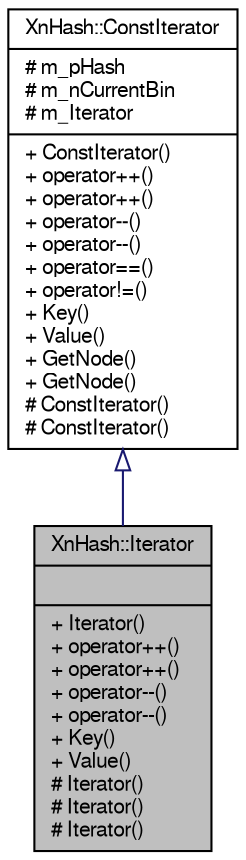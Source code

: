 digraph G
{
  edge [fontname="FreeSans",fontsize="10",labelfontname="FreeSans",labelfontsize="10"];
  node [fontname="FreeSans",fontsize="10",shape=record];
  Node1 [label="{XnHash::Iterator\n||+ Iterator()\l+ operator++()\l+ operator++()\l+ operator--()\l+ operator--()\l+ Key()\l+ Value()\l# Iterator()\l# Iterator()\l# Iterator()\l}",height=0.2,width=0.4,color="black", fillcolor="grey75", style="filled" fontcolor="black"];
  Node2 -> Node1 [dir=back,color="midnightblue",fontsize="10",style="solid",arrowtail="empty",fontname="FreeSans"];
  Node2 [label="{XnHash::ConstIterator\n|# m_pHash\l# m_nCurrentBin\l# m_Iterator\l|+ ConstIterator()\l+ operator++()\l+ operator++()\l+ operator--()\l+ operator--()\l+ operator==()\l+ operator!=()\l+ Key()\l+ Value()\l+ GetNode()\l+ GetNode()\l# ConstIterator()\l# ConstIterator()\l}",height=0.2,width=0.4,color="black", fillcolor="white", style="filled",URL="$class_xn_hash_1_1_const_iterator.html"];
}
